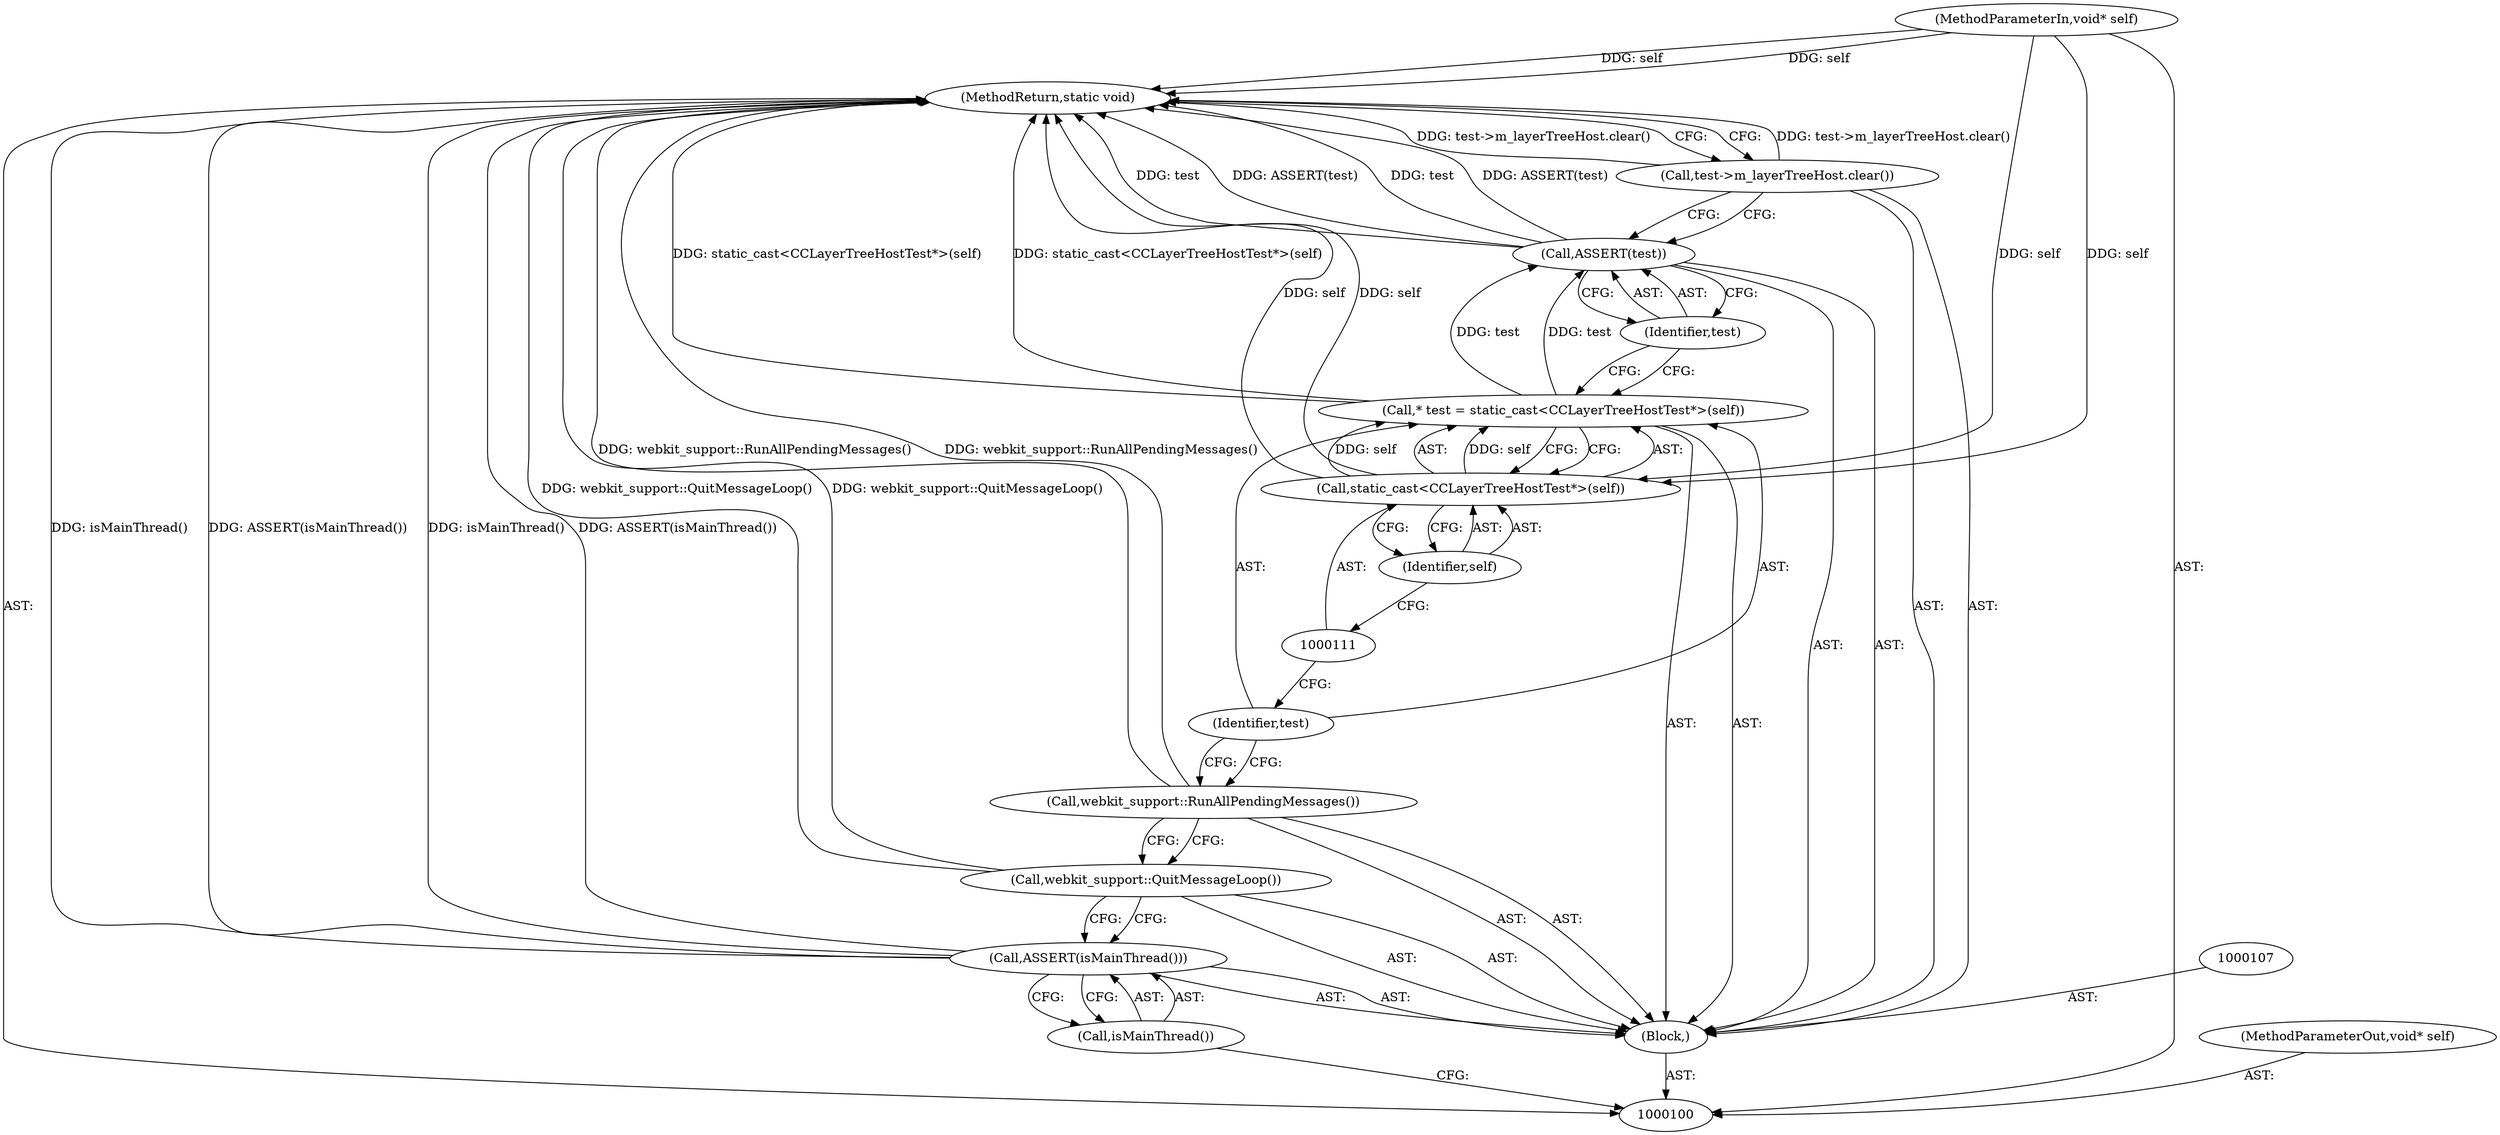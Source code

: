 digraph "0_Chrome_88c4913f11967abfd08a8b22b4423710322ac49b_7" {
"1000101" [label="(MethodParameterIn,void* self)"];
"1000148" [label="(MethodParameterOut,void* self)"];
"1000116" [label="(MethodReturn,static void)"];
"1000102" [label="(Block,)"];
"1000104" [label="(Call,isMainThread())"];
"1000103" [label="(Call,ASSERT(isMainThread()))"];
"1000105" [label="(Call,webkit_support::QuitMessageLoop())"];
"1000106" [label="(Call,webkit_support::RunAllPendingMessages())"];
"1000108" [label="(Call,* test = static_cast<CCLayerTreeHostTest*>(self))"];
"1000109" [label="(Identifier,test)"];
"1000110" [label="(Call,static_cast<CCLayerTreeHostTest*>(self))"];
"1000112" [label="(Identifier,self)"];
"1000114" [label="(Identifier,test)"];
"1000113" [label="(Call,ASSERT(test))"];
"1000115" [label="(Call,test->m_layerTreeHost.clear())"];
"1000101" -> "1000100"  [label="AST: "];
"1000101" -> "1000116"  [label="DDG: self"];
"1000101" -> "1000110"  [label="DDG: self"];
"1000148" -> "1000100"  [label="AST: "];
"1000116" -> "1000100"  [label="AST: "];
"1000116" -> "1000115"  [label="CFG: "];
"1000103" -> "1000116"  [label="DDG: isMainThread()"];
"1000103" -> "1000116"  [label="DDG: ASSERT(isMainThread())"];
"1000105" -> "1000116"  [label="DDG: webkit_support::QuitMessageLoop()"];
"1000113" -> "1000116"  [label="DDG: test"];
"1000113" -> "1000116"  [label="DDG: ASSERT(test)"];
"1000115" -> "1000116"  [label="DDG: test->m_layerTreeHost.clear()"];
"1000110" -> "1000116"  [label="DDG: self"];
"1000106" -> "1000116"  [label="DDG: webkit_support::RunAllPendingMessages()"];
"1000101" -> "1000116"  [label="DDG: self"];
"1000108" -> "1000116"  [label="DDG: static_cast<CCLayerTreeHostTest*>(self)"];
"1000102" -> "1000100"  [label="AST: "];
"1000103" -> "1000102"  [label="AST: "];
"1000105" -> "1000102"  [label="AST: "];
"1000106" -> "1000102"  [label="AST: "];
"1000107" -> "1000102"  [label="AST: "];
"1000108" -> "1000102"  [label="AST: "];
"1000113" -> "1000102"  [label="AST: "];
"1000115" -> "1000102"  [label="AST: "];
"1000104" -> "1000103"  [label="AST: "];
"1000104" -> "1000100"  [label="CFG: "];
"1000103" -> "1000104"  [label="CFG: "];
"1000103" -> "1000102"  [label="AST: "];
"1000103" -> "1000104"  [label="CFG: "];
"1000104" -> "1000103"  [label="AST: "];
"1000105" -> "1000103"  [label="CFG: "];
"1000103" -> "1000116"  [label="DDG: isMainThread()"];
"1000103" -> "1000116"  [label="DDG: ASSERT(isMainThread())"];
"1000105" -> "1000102"  [label="AST: "];
"1000105" -> "1000103"  [label="CFG: "];
"1000106" -> "1000105"  [label="CFG: "];
"1000105" -> "1000116"  [label="DDG: webkit_support::QuitMessageLoop()"];
"1000106" -> "1000102"  [label="AST: "];
"1000106" -> "1000105"  [label="CFG: "];
"1000109" -> "1000106"  [label="CFG: "];
"1000106" -> "1000116"  [label="DDG: webkit_support::RunAllPendingMessages()"];
"1000108" -> "1000102"  [label="AST: "];
"1000108" -> "1000110"  [label="CFG: "];
"1000109" -> "1000108"  [label="AST: "];
"1000110" -> "1000108"  [label="AST: "];
"1000114" -> "1000108"  [label="CFG: "];
"1000108" -> "1000116"  [label="DDG: static_cast<CCLayerTreeHostTest*>(self)"];
"1000110" -> "1000108"  [label="DDG: self"];
"1000108" -> "1000113"  [label="DDG: test"];
"1000109" -> "1000108"  [label="AST: "];
"1000109" -> "1000106"  [label="CFG: "];
"1000111" -> "1000109"  [label="CFG: "];
"1000110" -> "1000108"  [label="AST: "];
"1000110" -> "1000112"  [label="CFG: "];
"1000111" -> "1000110"  [label="AST: "];
"1000112" -> "1000110"  [label="AST: "];
"1000108" -> "1000110"  [label="CFG: "];
"1000110" -> "1000116"  [label="DDG: self"];
"1000110" -> "1000108"  [label="DDG: self"];
"1000101" -> "1000110"  [label="DDG: self"];
"1000112" -> "1000110"  [label="AST: "];
"1000112" -> "1000111"  [label="CFG: "];
"1000110" -> "1000112"  [label="CFG: "];
"1000114" -> "1000113"  [label="AST: "];
"1000114" -> "1000108"  [label="CFG: "];
"1000113" -> "1000114"  [label="CFG: "];
"1000113" -> "1000102"  [label="AST: "];
"1000113" -> "1000114"  [label="CFG: "];
"1000114" -> "1000113"  [label="AST: "];
"1000115" -> "1000113"  [label="CFG: "];
"1000113" -> "1000116"  [label="DDG: test"];
"1000113" -> "1000116"  [label="DDG: ASSERT(test)"];
"1000108" -> "1000113"  [label="DDG: test"];
"1000115" -> "1000102"  [label="AST: "];
"1000115" -> "1000113"  [label="CFG: "];
"1000116" -> "1000115"  [label="CFG: "];
"1000115" -> "1000116"  [label="DDG: test->m_layerTreeHost.clear()"];
}
